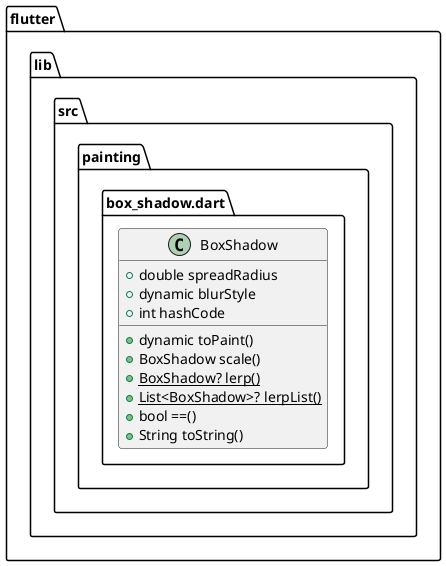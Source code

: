 @startuml
set namespaceSeparator ::

class "flutter::lib::src::painting::box_shadow.dart::BoxShadow" {
  +double spreadRadius
  +dynamic blurStyle
  +int hashCode
  +dynamic toPaint()
  +BoxShadow scale()
  {static} +BoxShadow? lerp()
  {static} +List<BoxShadow>? lerpList()
  +bool ==()
  +String toString()
}


@enduml